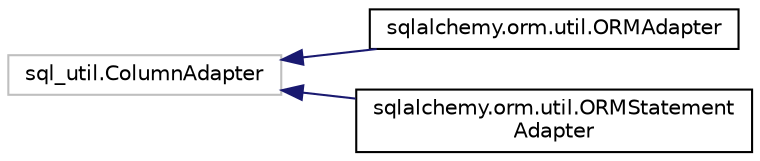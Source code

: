 digraph "Graphical Class Hierarchy"
{
 // LATEX_PDF_SIZE
  edge [fontname="Helvetica",fontsize="10",labelfontname="Helvetica",labelfontsize="10"];
  node [fontname="Helvetica",fontsize="10",shape=record];
  rankdir="LR";
  Node2891 [label="sql_util.ColumnAdapter",height=0.2,width=0.4,color="grey75", fillcolor="white", style="filled",tooltip=" "];
  Node2891 -> Node0 [dir="back",color="midnightblue",fontsize="10",style="solid",fontname="Helvetica"];
  Node0 [label="sqlalchemy.orm.util.ORMAdapter",height=0.2,width=0.4,color="black", fillcolor="white", style="filled",URL="$classsqlalchemy_1_1orm_1_1util_1_1ORMAdapter.html",tooltip=" "];
  Node2891 -> Node2893 [dir="back",color="midnightblue",fontsize="10",style="solid",fontname="Helvetica"];
  Node2893 [label="sqlalchemy.orm.util.ORMStatement\lAdapter",height=0.2,width=0.4,color="black", fillcolor="white", style="filled",URL="$classsqlalchemy_1_1orm_1_1util_1_1ORMStatementAdapter.html",tooltip=" "];
}
